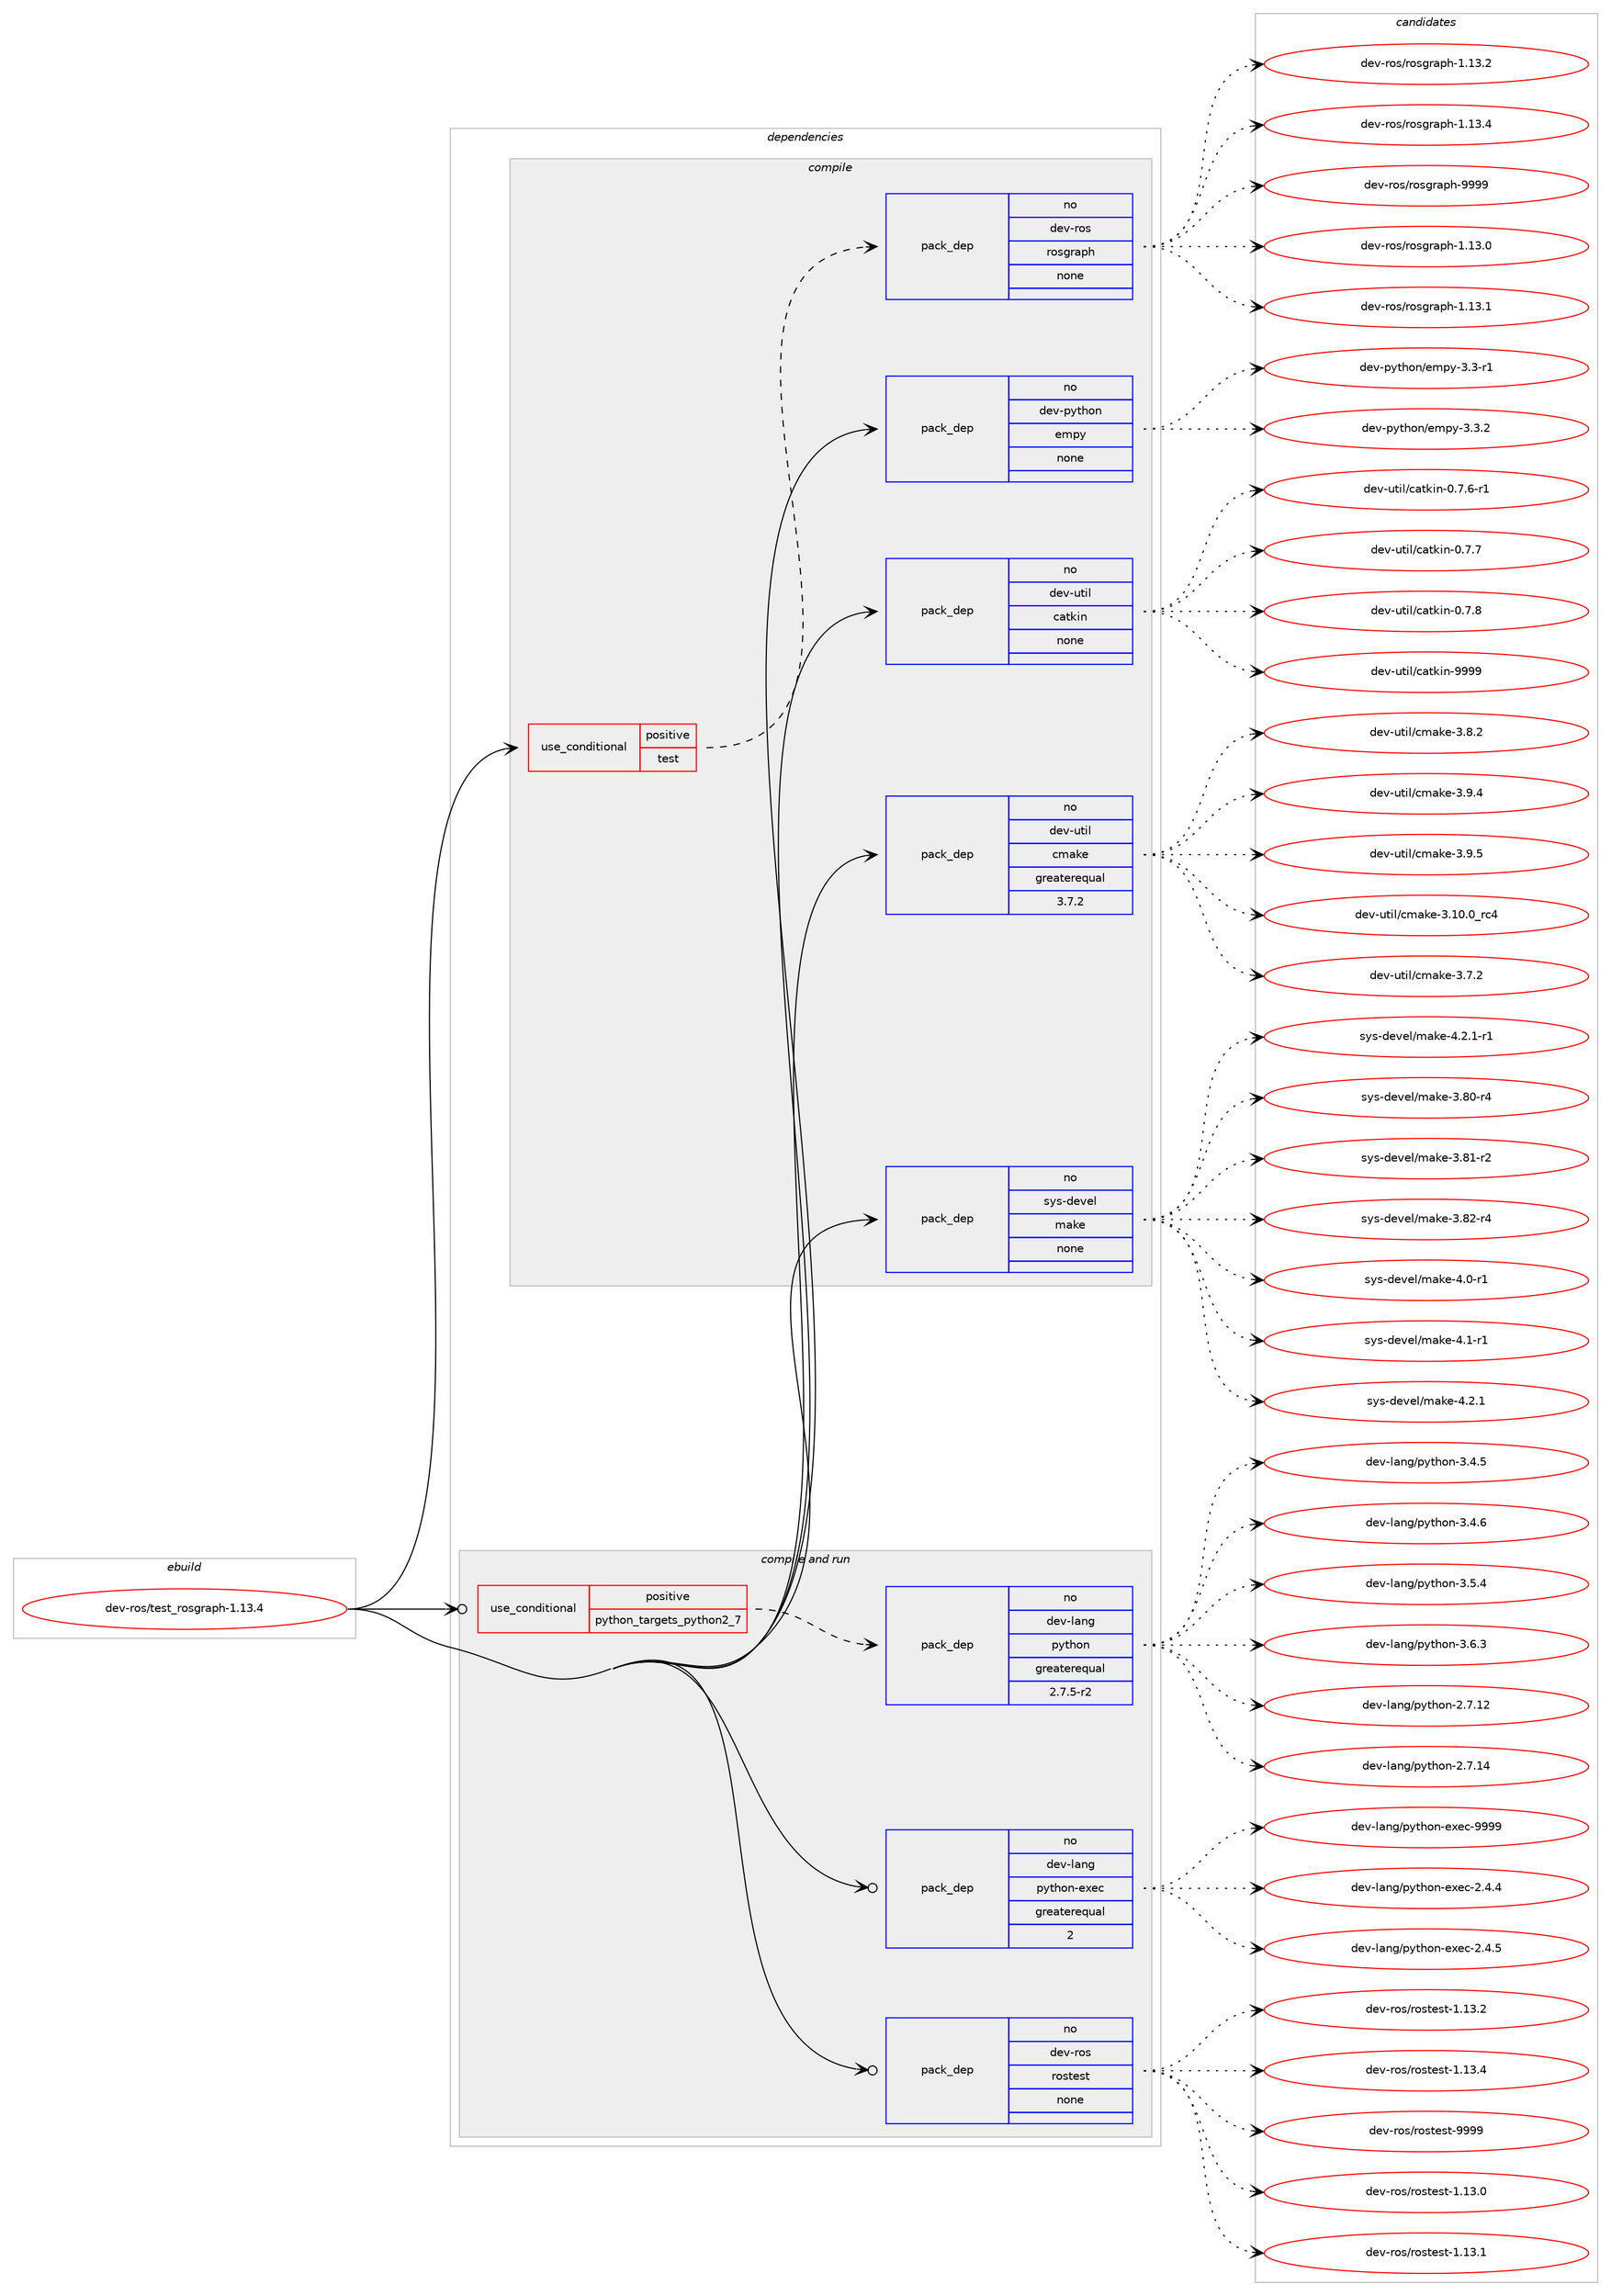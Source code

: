 digraph prolog {

# *************
# Graph options
# *************

newrank=true;
concentrate=true;
compound=true;
graph [rankdir=LR,fontname=Helvetica,fontsize=10,ranksep=1.5];#, ranksep=2.5, nodesep=0.2];
edge  [arrowhead=vee];
node  [fontname=Helvetica,fontsize=10];

# **********
# The ebuild
# **********

subgraph cluster_leftcol {
color=gray;
rank=same;
label=<<i>ebuild</i>>;
id [label="dev-ros/test_rosgraph-1.13.4", color=red, width=4, href="../dev-ros/test_rosgraph-1.13.4.svg"];
}

# ****************
# The dependencies
# ****************

subgraph cluster_midcol {
color=gray;
label=<<i>dependencies</i>>;
subgraph cluster_compile {
fillcolor="#eeeeee";
style=filled;
label=<<i>compile</i>>;
subgraph cond47557 {
dependency216168 [label=<<TABLE BORDER="0" CELLBORDER="1" CELLSPACING="0" CELLPADDING="4"><TR><TD ROWSPAN="3" CELLPADDING="10">use_conditional</TD></TR><TR><TD>positive</TD></TR><TR><TD>test</TD></TR></TABLE>>, shape=none, color=red];
subgraph pack164621 {
dependency216169 [label=<<TABLE BORDER="0" CELLBORDER="1" CELLSPACING="0" CELLPADDING="4" WIDTH="220"><TR><TD ROWSPAN="6" CELLPADDING="30">pack_dep</TD></TR><TR><TD WIDTH="110">no</TD></TR><TR><TD>dev-ros</TD></TR><TR><TD>rosgraph</TD></TR><TR><TD>none</TD></TR><TR><TD></TD></TR></TABLE>>, shape=none, color=blue];
}
dependency216168:e -> dependency216169:w [weight=20,style="dashed",arrowhead="vee"];
}
id:e -> dependency216168:w [weight=20,style="solid",arrowhead="vee"];
subgraph pack164622 {
dependency216170 [label=<<TABLE BORDER="0" CELLBORDER="1" CELLSPACING="0" CELLPADDING="4" WIDTH="220"><TR><TD ROWSPAN="6" CELLPADDING="30">pack_dep</TD></TR><TR><TD WIDTH="110">no</TD></TR><TR><TD>dev-python</TD></TR><TR><TD>empy</TD></TR><TR><TD>none</TD></TR><TR><TD></TD></TR></TABLE>>, shape=none, color=blue];
}
id:e -> dependency216170:w [weight=20,style="solid",arrowhead="vee"];
subgraph pack164623 {
dependency216171 [label=<<TABLE BORDER="0" CELLBORDER="1" CELLSPACING="0" CELLPADDING="4" WIDTH="220"><TR><TD ROWSPAN="6" CELLPADDING="30">pack_dep</TD></TR><TR><TD WIDTH="110">no</TD></TR><TR><TD>dev-util</TD></TR><TR><TD>catkin</TD></TR><TR><TD>none</TD></TR><TR><TD></TD></TR></TABLE>>, shape=none, color=blue];
}
id:e -> dependency216171:w [weight=20,style="solid",arrowhead="vee"];
subgraph pack164624 {
dependency216172 [label=<<TABLE BORDER="0" CELLBORDER="1" CELLSPACING="0" CELLPADDING="4" WIDTH="220"><TR><TD ROWSPAN="6" CELLPADDING="30">pack_dep</TD></TR><TR><TD WIDTH="110">no</TD></TR><TR><TD>dev-util</TD></TR><TR><TD>cmake</TD></TR><TR><TD>greaterequal</TD></TR><TR><TD>3.7.2</TD></TR></TABLE>>, shape=none, color=blue];
}
id:e -> dependency216172:w [weight=20,style="solid",arrowhead="vee"];
subgraph pack164625 {
dependency216173 [label=<<TABLE BORDER="0" CELLBORDER="1" CELLSPACING="0" CELLPADDING="4" WIDTH="220"><TR><TD ROWSPAN="6" CELLPADDING="30">pack_dep</TD></TR><TR><TD WIDTH="110">no</TD></TR><TR><TD>sys-devel</TD></TR><TR><TD>make</TD></TR><TR><TD>none</TD></TR><TR><TD></TD></TR></TABLE>>, shape=none, color=blue];
}
id:e -> dependency216173:w [weight=20,style="solid",arrowhead="vee"];
}
subgraph cluster_compileandrun {
fillcolor="#eeeeee";
style=filled;
label=<<i>compile and run</i>>;
subgraph cond47558 {
dependency216174 [label=<<TABLE BORDER="0" CELLBORDER="1" CELLSPACING="0" CELLPADDING="4"><TR><TD ROWSPAN="3" CELLPADDING="10">use_conditional</TD></TR><TR><TD>positive</TD></TR><TR><TD>python_targets_python2_7</TD></TR></TABLE>>, shape=none, color=red];
subgraph pack164626 {
dependency216175 [label=<<TABLE BORDER="0" CELLBORDER="1" CELLSPACING="0" CELLPADDING="4" WIDTH="220"><TR><TD ROWSPAN="6" CELLPADDING="30">pack_dep</TD></TR><TR><TD WIDTH="110">no</TD></TR><TR><TD>dev-lang</TD></TR><TR><TD>python</TD></TR><TR><TD>greaterequal</TD></TR><TR><TD>2.7.5-r2</TD></TR></TABLE>>, shape=none, color=blue];
}
dependency216174:e -> dependency216175:w [weight=20,style="dashed",arrowhead="vee"];
}
id:e -> dependency216174:w [weight=20,style="solid",arrowhead="odotvee"];
subgraph pack164627 {
dependency216176 [label=<<TABLE BORDER="0" CELLBORDER="1" CELLSPACING="0" CELLPADDING="4" WIDTH="220"><TR><TD ROWSPAN="6" CELLPADDING="30">pack_dep</TD></TR><TR><TD WIDTH="110">no</TD></TR><TR><TD>dev-lang</TD></TR><TR><TD>python-exec</TD></TR><TR><TD>greaterequal</TD></TR><TR><TD>2</TD></TR></TABLE>>, shape=none, color=blue];
}
id:e -> dependency216176:w [weight=20,style="solid",arrowhead="odotvee"];
subgraph pack164628 {
dependency216177 [label=<<TABLE BORDER="0" CELLBORDER="1" CELLSPACING="0" CELLPADDING="4" WIDTH="220"><TR><TD ROWSPAN="6" CELLPADDING="30">pack_dep</TD></TR><TR><TD WIDTH="110">no</TD></TR><TR><TD>dev-ros</TD></TR><TR><TD>rostest</TD></TR><TR><TD>none</TD></TR><TR><TD></TD></TR></TABLE>>, shape=none, color=blue];
}
id:e -> dependency216177:w [weight=20,style="solid",arrowhead="odotvee"];
}
subgraph cluster_run {
fillcolor="#eeeeee";
style=filled;
label=<<i>run</i>>;
}
}

# **************
# The candidates
# **************

subgraph cluster_choices {
rank=same;
color=gray;
label=<<i>candidates</i>>;

subgraph choice164621 {
color=black;
nodesep=1;
choice10010111845114111115471141111151031149711210445494649514648 [label="dev-ros/rosgraph-1.13.0", color=red, width=4,href="../dev-ros/rosgraph-1.13.0.svg"];
choice10010111845114111115471141111151031149711210445494649514649 [label="dev-ros/rosgraph-1.13.1", color=red, width=4,href="../dev-ros/rosgraph-1.13.1.svg"];
choice10010111845114111115471141111151031149711210445494649514650 [label="dev-ros/rosgraph-1.13.2", color=red, width=4,href="../dev-ros/rosgraph-1.13.2.svg"];
choice10010111845114111115471141111151031149711210445494649514652 [label="dev-ros/rosgraph-1.13.4", color=red, width=4,href="../dev-ros/rosgraph-1.13.4.svg"];
choice1001011184511411111547114111115103114971121044557575757 [label="dev-ros/rosgraph-9999", color=red, width=4,href="../dev-ros/rosgraph-9999.svg"];
dependency216169:e -> choice10010111845114111115471141111151031149711210445494649514648:w [style=dotted,weight="100"];
dependency216169:e -> choice10010111845114111115471141111151031149711210445494649514649:w [style=dotted,weight="100"];
dependency216169:e -> choice10010111845114111115471141111151031149711210445494649514650:w [style=dotted,weight="100"];
dependency216169:e -> choice10010111845114111115471141111151031149711210445494649514652:w [style=dotted,weight="100"];
dependency216169:e -> choice1001011184511411111547114111115103114971121044557575757:w [style=dotted,weight="100"];
}
subgraph choice164622 {
color=black;
nodesep=1;
choice1001011184511212111610411111047101109112121455146514511449 [label="dev-python/empy-3.3-r1", color=red, width=4,href="../dev-python/empy-3.3-r1.svg"];
choice1001011184511212111610411111047101109112121455146514650 [label="dev-python/empy-3.3.2", color=red, width=4,href="../dev-python/empy-3.3.2.svg"];
dependency216170:e -> choice1001011184511212111610411111047101109112121455146514511449:w [style=dotted,weight="100"];
dependency216170:e -> choice1001011184511212111610411111047101109112121455146514650:w [style=dotted,weight="100"];
}
subgraph choice164623 {
color=black;
nodesep=1;
choice100101118451171161051084799971161071051104548465546544511449 [label="dev-util/catkin-0.7.6-r1", color=red, width=4,href="../dev-util/catkin-0.7.6-r1.svg"];
choice10010111845117116105108479997116107105110454846554655 [label="dev-util/catkin-0.7.7", color=red, width=4,href="../dev-util/catkin-0.7.7.svg"];
choice10010111845117116105108479997116107105110454846554656 [label="dev-util/catkin-0.7.8", color=red, width=4,href="../dev-util/catkin-0.7.8.svg"];
choice100101118451171161051084799971161071051104557575757 [label="dev-util/catkin-9999", color=red, width=4,href="../dev-util/catkin-9999.svg"];
dependency216171:e -> choice100101118451171161051084799971161071051104548465546544511449:w [style=dotted,weight="100"];
dependency216171:e -> choice10010111845117116105108479997116107105110454846554655:w [style=dotted,weight="100"];
dependency216171:e -> choice10010111845117116105108479997116107105110454846554656:w [style=dotted,weight="100"];
dependency216171:e -> choice100101118451171161051084799971161071051104557575757:w [style=dotted,weight="100"];
}
subgraph choice164624 {
color=black;
nodesep=1;
choice1001011184511711610510847991099710710145514649484648951149952 [label="dev-util/cmake-3.10.0_rc4", color=red, width=4,href="../dev-util/cmake-3.10.0_rc4.svg"];
choice10010111845117116105108479910997107101455146554650 [label="dev-util/cmake-3.7.2", color=red, width=4,href="../dev-util/cmake-3.7.2.svg"];
choice10010111845117116105108479910997107101455146564650 [label="dev-util/cmake-3.8.2", color=red, width=4,href="../dev-util/cmake-3.8.2.svg"];
choice10010111845117116105108479910997107101455146574652 [label="dev-util/cmake-3.9.4", color=red, width=4,href="../dev-util/cmake-3.9.4.svg"];
choice10010111845117116105108479910997107101455146574653 [label="dev-util/cmake-3.9.5", color=red, width=4,href="../dev-util/cmake-3.9.5.svg"];
dependency216172:e -> choice1001011184511711610510847991099710710145514649484648951149952:w [style=dotted,weight="100"];
dependency216172:e -> choice10010111845117116105108479910997107101455146554650:w [style=dotted,weight="100"];
dependency216172:e -> choice10010111845117116105108479910997107101455146564650:w [style=dotted,weight="100"];
dependency216172:e -> choice10010111845117116105108479910997107101455146574652:w [style=dotted,weight="100"];
dependency216172:e -> choice10010111845117116105108479910997107101455146574653:w [style=dotted,weight="100"];
}
subgraph choice164625 {
color=black;
nodesep=1;
choice11512111545100101118101108471099710710145514656484511452 [label="sys-devel/make-3.80-r4", color=red, width=4,href="../sys-devel/make-3.80-r4.svg"];
choice11512111545100101118101108471099710710145514656494511450 [label="sys-devel/make-3.81-r2", color=red, width=4,href="../sys-devel/make-3.81-r2.svg"];
choice11512111545100101118101108471099710710145514656504511452 [label="sys-devel/make-3.82-r4", color=red, width=4,href="../sys-devel/make-3.82-r4.svg"];
choice115121115451001011181011084710997107101455246484511449 [label="sys-devel/make-4.0-r1", color=red, width=4,href="../sys-devel/make-4.0-r1.svg"];
choice115121115451001011181011084710997107101455246494511449 [label="sys-devel/make-4.1-r1", color=red, width=4,href="../sys-devel/make-4.1-r1.svg"];
choice115121115451001011181011084710997107101455246504649 [label="sys-devel/make-4.2.1", color=red, width=4,href="../sys-devel/make-4.2.1.svg"];
choice1151211154510010111810110847109971071014552465046494511449 [label="sys-devel/make-4.2.1-r1", color=red, width=4,href="../sys-devel/make-4.2.1-r1.svg"];
dependency216173:e -> choice11512111545100101118101108471099710710145514656484511452:w [style=dotted,weight="100"];
dependency216173:e -> choice11512111545100101118101108471099710710145514656494511450:w [style=dotted,weight="100"];
dependency216173:e -> choice11512111545100101118101108471099710710145514656504511452:w [style=dotted,weight="100"];
dependency216173:e -> choice115121115451001011181011084710997107101455246484511449:w [style=dotted,weight="100"];
dependency216173:e -> choice115121115451001011181011084710997107101455246494511449:w [style=dotted,weight="100"];
dependency216173:e -> choice115121115451001011181011084710997107101455246504649:w [style=dotted,weight="100"];
dependency216173:e -> choice1151211154510010111810110847109971071014552465046494511449:w [style=dotted,weight="100"];
}
subgraph choice164626 {
color=black;
nodesep=1;
choice10010111845108971101034711212111610411111045504655464950 [label="dev-lang/python-2.7.12", color=red, width=4,href="../dev-lang/python-2.7.12.svg"];
choice10010111845108971101034711212111610411111045504655464952 [label="dev-lang/python-2.7.14", color=red, width=4,href="../dev-lang/python-2.7.14.svg"];
choice100101118451089711010347112121116104111110455146524653 [label="dev-lang/python-3.4.5", color=red, width=4,href="../dev-lang/python-3.4.5.svg"];
choice100101118451089711010347112121116104111110455146524654 [label="dev-lang/python-3.4.6", color=red, width=4,href="../dev-lang/python-3.4.6.svg"];
choice100101118451089711010347112121116104111110455146534652 [label="dev-lang/python-3.5.4", color=red, width=4,href="../dev-lang/python-3.5.4.svg"];
choice100101118451089711010347112121116104111110455146544651 [label="dev-lang/python-3.6.3", color=red, width=4,href="../dev-lang/python-3.6.3.svg"];
dependency216175:e -> choice10010111845108971101034711212111610411111045504655464950:w [style=dotted,weight="100"];
dependency216175:e -> choice10010111845108971101034711212111610411111045504655464952:w [style=dotted,weight="100"];
dependency216175:e -> choice100101118451089711010347112121116104111110455146524653:w [style=dotted,weight="100"];
dependency216175:e -> choice100101118451089711010347112121116104111110455146524654:w [style=dotted,weight="100"];
dependency216175:e -> choice100101118451089711010347112121116104111110455146534652:w [style=dotted,weight="100"];
dependency216175:e -> choice100101118451089711010347112121116104111110455146544651:w [style=dotted,weight="100"];
}
subgraph choice164627 {
color=black;
nodesep=1;
choice1001011184510897110103471121211161041111104510112010199455046524652 [label="dev-lang/python-exec-2.4.4", color=red, width=4,href="../dev-lang/python-exec-2.4.4.svg"];
choice1001011184510897110103471121211161041111104510112010199455046524653 [label="dev-lang/python-exec-2.4.5", color=red, width=4,href="../dev-lang/python-exec-2.4.5.svg"];
choice10010111845108971101034711212111610411111045101120101994557575757 [label="dev-lang/python-exec-9999", color=red, width=4,href="../dev-lang/python-exec-9999.svg"];
dependency216176:e -> choice1001011184510897110103471121211161041111104510112010199455046524652:w [style=dotted,weight="100"];
dependency216176:e -> choice1001011184510897110103471121211161041111104510112010199455046524653:w [style=dotted,weight="100"];
dependency216176:e -> choice10010111845108971101034711212111610411111045101120101994557575757:w [style=dotted,weight="100"];
}
subgraph choice164628 {
color=black;
nodesep=1;
choice100101118451141111154711411111511610111511645494649514648 [label="dev-ros/rostest-1.13.0", color=red, width=4,href="../dev-ros/rostest-1.13.0.svg"];
choice100101118451141111154711411111511610111511645494649514649 [label="dev-ros/rostest-1.13.1", color=red, width=4,href="../dev-ros/rostest-1.13.1.svg"];
choice100101118451141111154711411111511610111511645494649514650 [label="dev-ros/rostest-1.13.2", color=red, width=4,href="../dev-ros/rostest-1.13.2.svg"];
choice100101118451141111154711411111511610111511645494649514652 [label="dev-ros/rostest-1.13.4", color=red, width=4,href="../dev-ros/rostest-1.13.4.svg"];
choice10010111845114111115471141111151161011151164557575757 [label="dev-ros/rostest-9999", color=red, width=4,href="../dev-ros/rostest-9999.svg"];
dependency216177:e -> choice100101118451141111154711411111511610111511645494649514648:w [style=dotted,weight="100"];
dependency216177:e -> choice100101118451141111154711411111511610111511645494649514649:w [style=dotted,weight="100"];
dependency216177:e -> choice100101118451141111154711411111511610111511645494649514650:w [style=dotted,weight="100"];
dependency216177:e -> choice100101118451141111154711411111511610111511645494649514652:w [style=dotted,weight="100"];
dependency216177:e -> choice10010111845114111115471141111151161011151164557575757:w [style=dotted,weight="100"];
}
}

}
